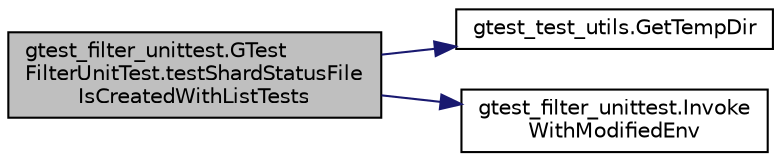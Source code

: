 digraph "gtest_filter_unittest.GTestFilterUnitTest.testShardStatusFileIsCreatedWithListTests"
{
  edge [fontname="Helvetica",fontsize="10",labelfontname="Helvetica",labelfontsize="10"];
  node [fontname="Helvetica",fontsize="10",shape=record];
  rankdir="LR";
  Node309 [label="gtest_filter_unittest.GTest\lFilterUnitTest.testShardStatusFile\lIsCreatedWithListTests",height=0.2,width=0.4,color="black", fillcolor="grey75", style="filled", fontcolor="black"];
  Node309 -> Node310 [color="midnightblue",fontsize="10",style="solid",fontname="Helvetica"];
  Node310 [label="gtest_test_utils.GetTempDir",height=0.2,width=0.4,color="black", fillcolor="white", style="filled",URL="$d2/d4a/namespacegtest__test__utils.html#a25987e1cd76e93068b2afe6bac909d12"];
  Node309 -> Node311 [color="midnightblue",fontsize="10",style="solid",fontname="Helvetica"];
  Node311 [label="gtest_filter_unittest.Invoke\lWithModifiedEnv",height=0.2,width=0.4,color="black", fillcolor="white", style="filled",URL="$d5/dea/namespacegtest__filter__unittest.html#a2bfd6ae10e7002148bc25e505bd61534"];
}
